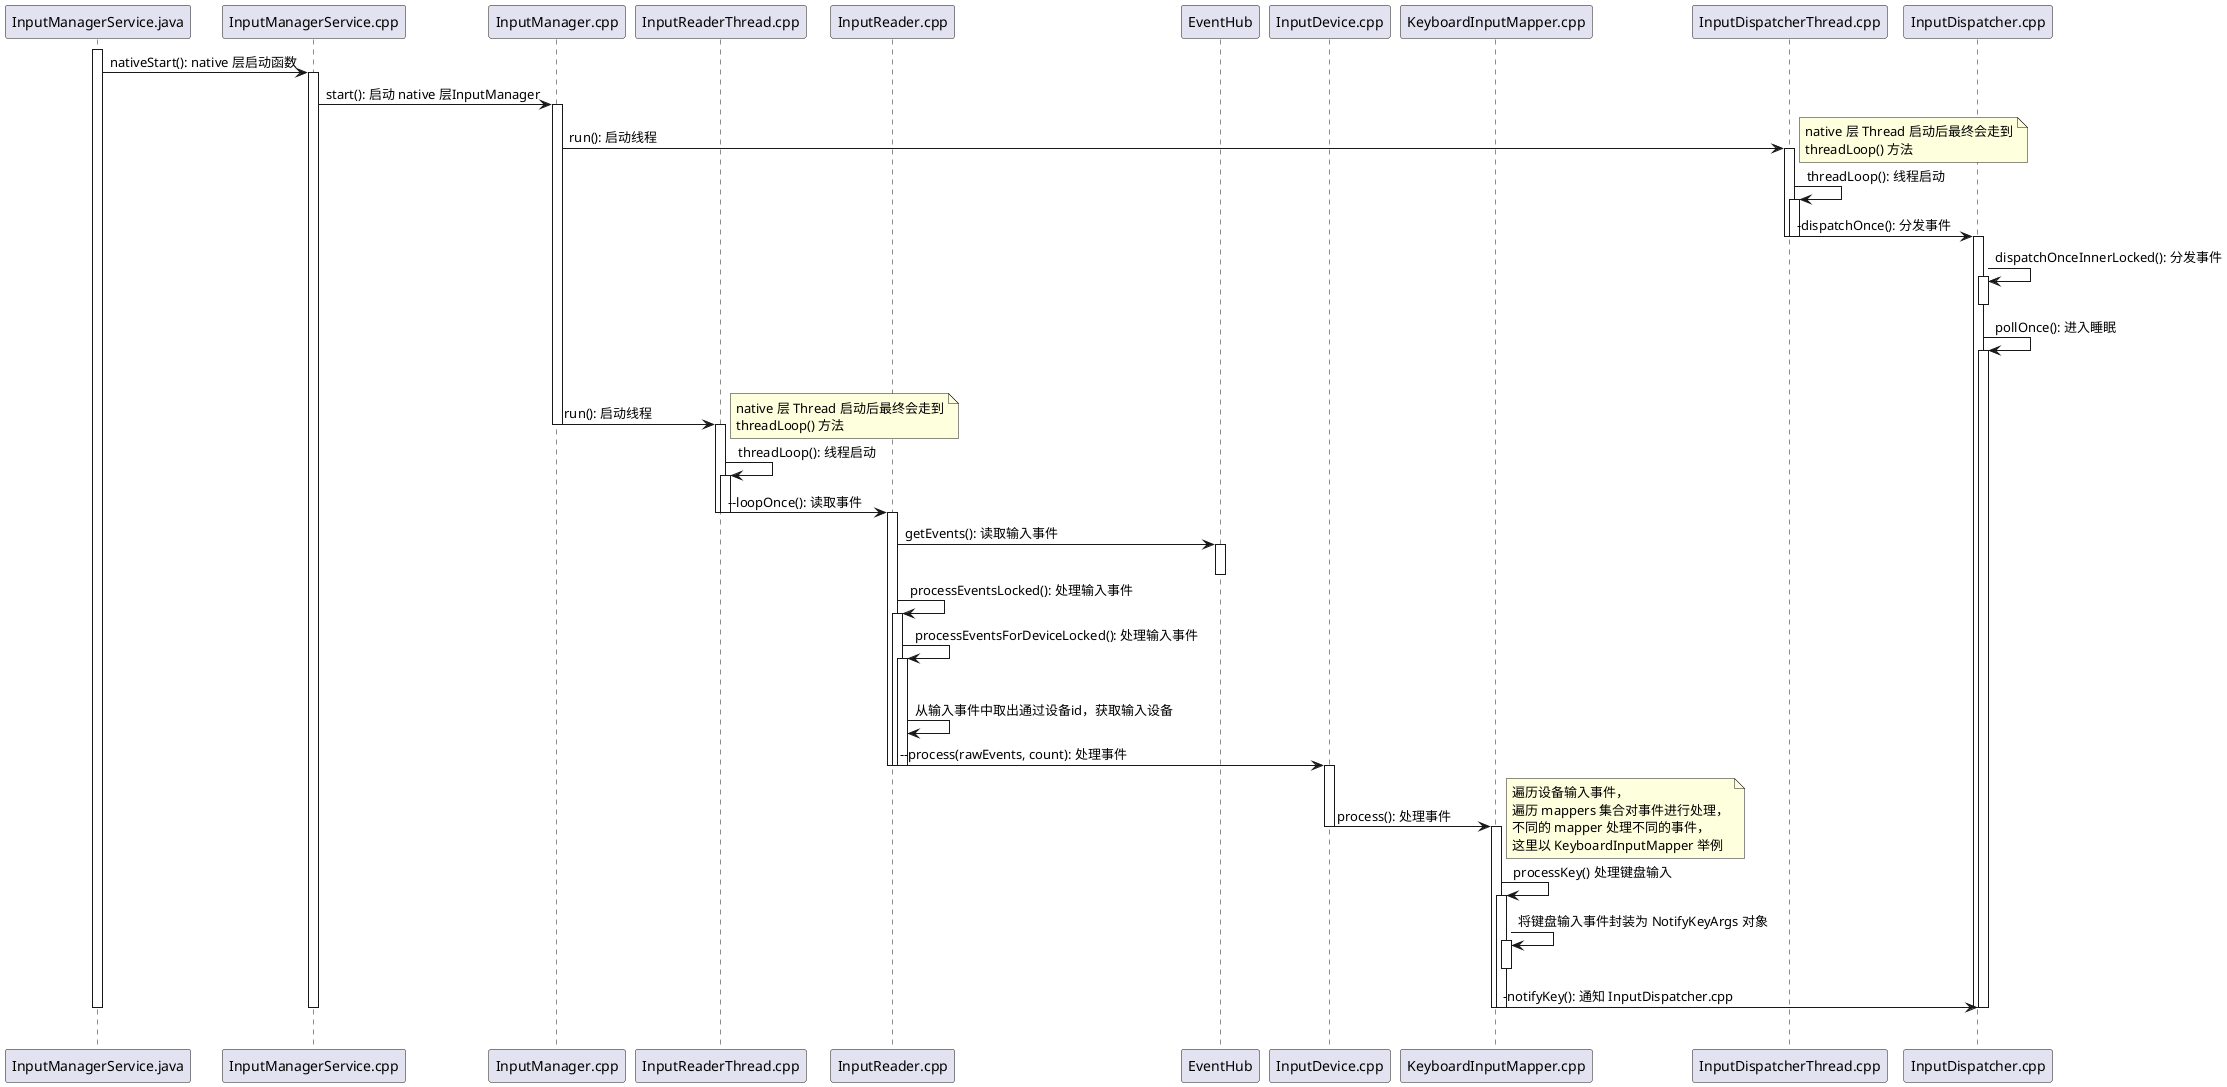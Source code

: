 @startuml
'https://plantuml.com/sequence-diagram
'IMS服务启动流程

'实体定义
participant InputManagerService.java
participant InputManagerService.cpp
participant InputManager.cpp
participant InputReaderThread.cpp
participant InputReader.cpp
participant EventHub
participant InputDevice.cpp
participant KeyboardInputMapper.cpp
participant InputDispatcherThread.cpp
participant InputDispatcher.cpp




'开始启动
activate InputManagerService.java
InputManagerService.java -> InputManagerService.cpp: nativeStart(): native 层启动函数
activate InputManagerService.cpp
InputManagerService.cpp ->  InputManager.cpp: start(): 启动 native 层InputManager

activate InputManager.cpp
InputManager.cpp -> InputDispatcherThread.cpp: run(): 启动线程
note right
    native 层 Thread 启动后最终会走到
    threadLoop() 方法
end note
activate InputDispatcherThread.cpp
InputDispatcherThread.cpp -> InputDispatcherThread.cpp: threadLoop(): 线程启动
activate InputDispatcherThread.cpp
InputDispatcherThread.cpp -> InputDispatcher.cpp: -dispatchOnce(): 分发事件
deactivate InputDispatcherThread.cpp
deactivate InputDispatcherThread.cpp
activate InputDispatcher.cpp
InputDispatcher.cpp -> InputDispatcher.cpp: dispatchOnceInnerLocked(): 分发事件
activate InputDispatcher.cpp
deactivate InputDispatcher.cpp
InputDispatcher.cpp -> InputDispatcher.cpp: pollOnce(): 进入睡眠
activate InputDispatcher.cpp
|||

'InputReader 流程
InputManager.cpp -> InputReaderThread.cpp: run(): 启动线程
deactivate InputManager.cpp

note right
    native 层 Thread 启动后最终会走到
    threadLoop() 方法
end note
activate InputReaderThread.cpp
InputReaderThread.cpp -> InputReaderThread.cpp: threadLoop(): 线程启动
activate InputReaderThread.cpp
InputReaderThread.cpp -> InputReader.cpp: --loopOnce(): 读取事件
deactivate InputReaderThread.cpp
deactivate InputReaderThread.cpp

activate InputReader.cpp
InputReader.cpp -> EventHub: getEvents(): 读取输入事件
activate EventHub
deactivate EventHub
InputReader.cpp -> InputReader.cpp: processEventsLocked(): 处理输入事件
activate InputReader.cpp
InputReader.cpp -> InputReader.cpp: processEventsForDeviceLocked(): 处理输入事件
activate InputReader.cpp
|||
InputReader.cpp -> InputReader.cpp: 从输入事件中取出通过设备id，获取输入设备
InputReader.cpp -> InputDevice.cpp: --process(rawEvents, count): 处理事件
deactivate InputReader.cpp
deactivate InputReader.cpp
deactivate InputReader.cpp

activate InputDevice.cpp
InputDevice.cpp -> KeyboardInputMapper.cpp: process(): 处理事件
deactivate InputDevice.cpp
note right
    遍历设备输入事件，
    遍历 mappers 集合对事件进行处理，
    不同的 mapper 处理不同的事件，
    这里以 KeyboardInputMapper 举例
end note
activate KeyboardInputMapper.cpp
KeyboardInputMapper.cpp -> KeyboardInputMapper.cpp: processKey() 处理键盘输入
activate KeyboardInputMapper.cpp
KeyboardInputMapper.cpp -> KeyboardInputMapper.cpp: 将键盘输入事件封装为 NotifyKeyArgs 对象
activate KeyboardInputMapper.cpp
deactivate KeyboardInputMapper.cpp
KeyboardInputMapper.cpp -> InputDispatcher.cpp: -notifyKey(): 通知 InputDispatcher.cpp
deactivate KeyboardInputMapper.cpp
deactivate KeyboardInputMapper.cpp
|||

'InputDispatcher 流程

deactivate InputDispatcher.cpp
deactivate InputDispatcher.cpp







deactivate InputManagerService.cpp
deactivate InputManagerService.java


@enduml